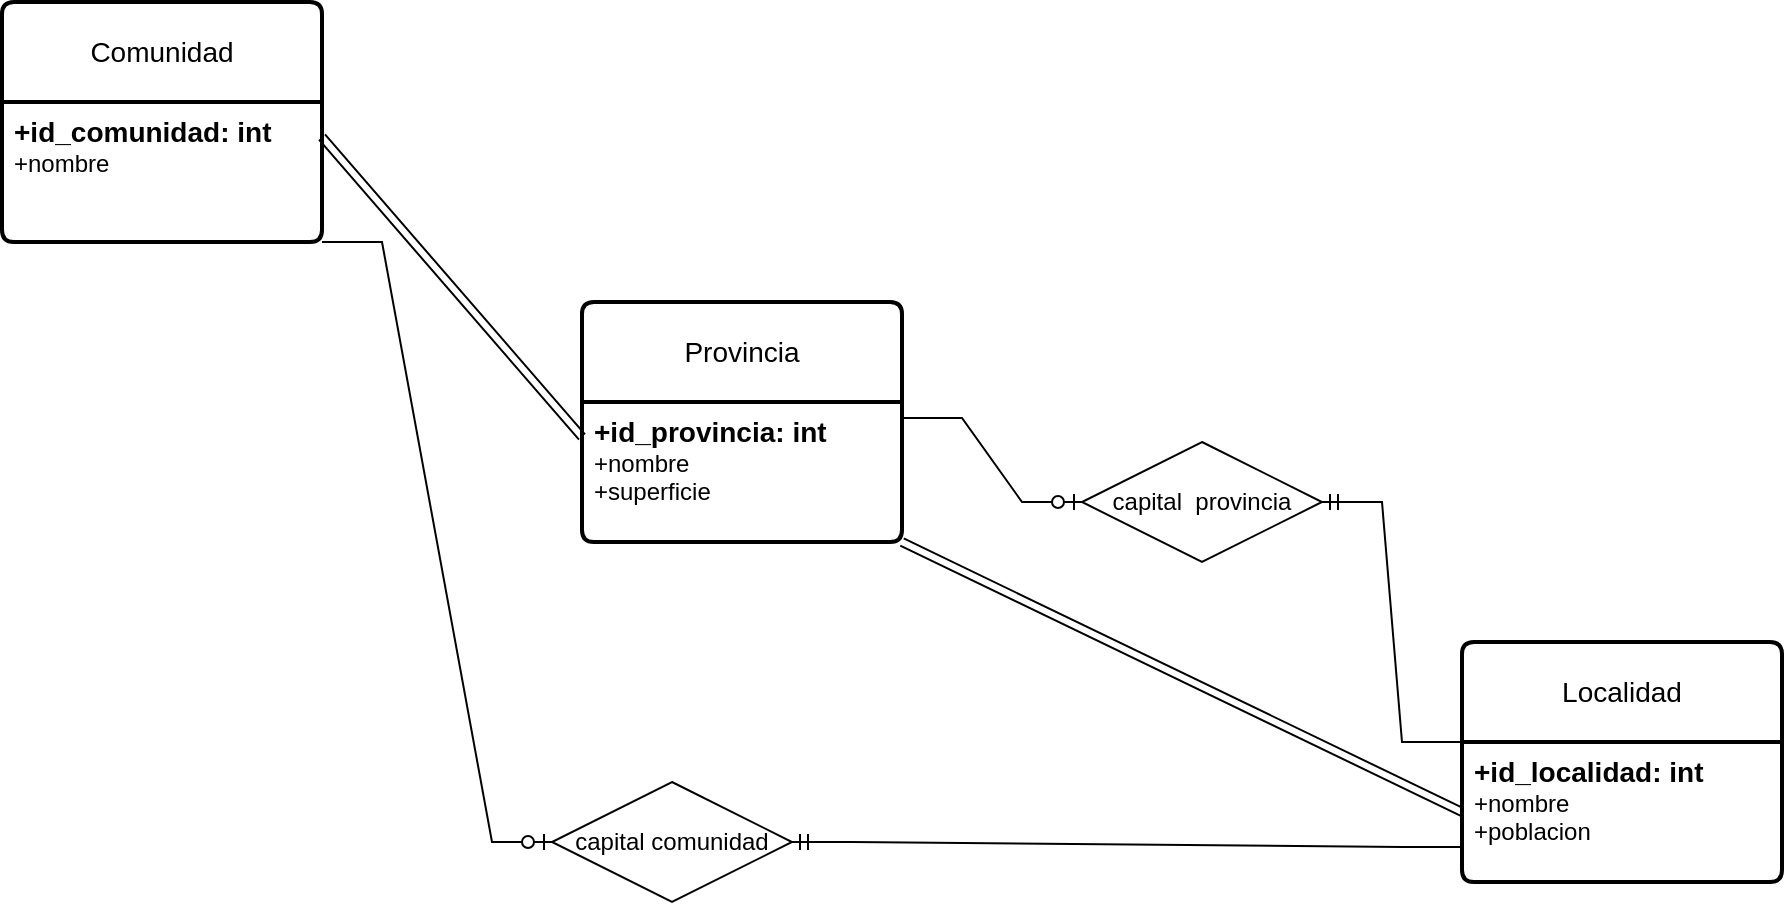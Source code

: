 <mxfile version="22.0.4" type="github">
  <diagram id="R2lEEEUBdFMjLlhIrx00" name="Page-1">
    <mxGraphModel dx="2020" dy="783" grid="1" gridSize="10" guides="1" tooltips="1" connect="1" arrows="1" fold="1" page="1" pageScale="1" pageWidth="850" pageHeight="1100" math="0" shadow="0" extFonts="Permanent Marker^https://fonts.googleapis.com/css?family=Permanent+Marker">
      <root>
        <mxCell id="0" />
        <mxCell id="1" parent="0" />
        <mxCell id="d7hhRoVu3XtH6k2qPUHQ-1" value="Localidad" style="swimlane;childLayout=stackLayout;horizontal=1;startSize=50;horizontalStack=0;rounded=1;fontSize=14;fontStyle=0;strokeWidth=2;resizeParent=0;resizeLast=1;shadow=0;dashed=0;align=center;arcSize=4;whiteSpace=wrap;html=1;" parent="1" vertex="1">
          <mxGeometry x="800" y="400" width="160" height="120" as="geometry" />
        </mxCell>
        <mxCell id="d7hhRoVu3XtH6k2qPUHQ-2" value="&lt;font style=&quot;font-size: 14px;&quot;&gt;&lt;b&gt;+id_localidad: int&lt;br&gt;&lt;/b&gt;&lt;/font&gt;+nombre&lt;br&gt;+poblacion" style="align=left;strokeColor=none;fillColor=none;spacingLeft=4;fontSize=12;verticalAlign=top;resizable=0;rotatable=0;part=1;html=1;" parent="d7hhRoVu3XtH6k2qPUHQ-1" vertex="1">
          <mxGeometry y="50" width="160" height="70" as="geometry" />
        </mxCell>
        <mxCell id="d7hhRoVu3XtH6k2qPUHQ-3" value="Provincia" style="swimlane;childLayout=stackLayout;horizontal=1;startSize=50;horizontalStack=0;rounded=1;fontSize=14;fontStyle=0;strokeWidth=2;resizeParent=0;resizeLast=1;shadow=0;dashed=0;align=center;arcSize=4;whiteSpace=wrap;html=1;" parent="1" vertex="1">
          <mxGeometry x="360" y="230" width="160" height="120" as="geometry" />
        </mxCell>
        <mxCell id="d7hhRoVu3XtH6k2qPUHQ-4" value="&lt;b&gt;&lt;font style=&quot;font-size: 14px;&quot;&gt;+id_provincia: int&lt;br&gt;&lt;/font&gt;&lt;/b&gt;+nombre&lt;br&gt;+superficie" style="align=left;strokeColor=none;fillColor=none;spacingLeft=4;fontSize=12;verticalAlign=top;resizable=0;rotatable=0;part=1;html=1;" parent="d7hhRoVu3XtH6k2qPUHQ-3" vertex="1">
          <mxGeometry y="50" width="160" height="70" as="geometry" />
        </mxCell>
        <mxCell id="d7hhRoVu3XtH6k2qPUHQ-5" value="Comunidad" style="swimlane;childLayout=stackLayout;horizontal=1;startSize=50;horizontalStack=0;rounded=1;fontSize=14;fontStyle=0;strokeWidth=2;resizeParent=0;resizeLast=1;shadow=0;dashed=0;align=center;arcSize=4;whiteSpace=wrap;html=1;" parent="1" vertex="1">
          <mxGeometry x="70" y="80" width="160" height="120" as="geometry" />
        </mxCell>
        <mxCell id="d7hhRoVu3XtH6k2qPUHQ-6" value="&lt;font style=&quot;font-size: 14px;&quot;&gt;&lt;b&gt;+id_comunidad: int&lt;/b&gt;&lt;/font&gt;&lt;br&gt;+nombre" style="align=left;strokeColor=none;fillColor=none;spacingLeft=4;fontSize=12;verticalAlign=top;resizable=0;rotatable=0;part=1;html=1;" parent="d7hhRoVu3XtH6k2qPUHQ-5" vertex="1">
          <mxGeometry y="50" width="160" height="70" as="geometry" />
        </mxCell>
        <mxCell id="ij8cqxqRArz29GPGPIsn-2" value="capital comunidad" style="shape=rhombus;perimeter=rhombusPerimeter;whiteSpace=wrap;html=1;align=center;" parent="1" vertex="1">
          <mxGeometry x="345" y="470" width="120" height="60" as="geometry" />
        </mxCell>
        <mxCell id="ij8cqxqRArz29GPGPIsn-5" value="capital&amp;nbsp; provincia" style="shape=rhombus;perimeter=rhombusPerimeter;whiteSpace=wrap;html=1;align=center;" parent="1" vertex="1">
          <mxGeometry x="610" y="300" width="120" height="60" as="geometry" />
        </mxCell>
        <mxCell id="CeydBxBqV19K2FaGcwSM-1" value="" style="edgeStyle=entityRelationEdgeStyle;fontSize=12;html=1;endArrow=ERzeroToOne;endFill=1;rounded=0;entryX=0;entryY=0.5;entryDx=0;entryDy=0;exitX=1;exitY=1;exitDx=0;exitDy=0;" edge="1" parent="1" source="d7hhRoVu3XtH6k2qPUHQ-6" target="ij8cqxqRArz29GPGPIsn-2">
          <mxGeometry width="100" height="100" relative="1" as="geometry">
            <mxPoint x="180" y="380" as="sourcePoint" />
            <mxPoint x="280" y="280" as="targetPoint" />
          </mxGeometry>
        </mxCell>
        <mxCell id="CeydBxBqV19K2FaGcwSM-3" value="" style="shape=link;html=1;rounded=0;exitX=1;exitY=0.25;exitDx=0;exitDy=0;entryX=0;entryY=0.25;entryDx=0;entryDy=0;" edge="1" parent="1" source="d7hhRoVu3XtH6k2qPUHQ-6" target="d7hhRoVu3XtH6k2qPUHQ-4">
          <mxGeometry width="100" relative="1" as="geometry">
            <mxPoint x="310" y="150" as="sourcePoint" />
            <mxPoint x="410" y="150" as="targetPoint" />
          </mxGeometry>
        </mxCell>
        <mxCell id="CeydBxBqV19K2FaGcwSM-4" value="" style="shape=link;html=1;rounded=0;exitX=1;exitY=1;exitDx=0;exitDy=0;entryX=0;entryY=0.5;entryDx=0;entryDy=0;" edge="1" parent="1" source="d7hhRoVu3XtH6k2qPUHQ-4" target="d7hhRoVu3XtH6k2qPUHQ-2">
          <mxGeometry width="100" relative="1" as="geometry">
            <mxPoint x="520" y="440" as="sourcePoint" />
            <mxPoint x="620" y="440" as="targetPoint" />
          </mxGeometry>
        </mxCell>
        <mxCell id="CeydBxBqV19K2FaGcwSM-5" value="" style="edgeStyle=entityRelationEdgeStyle;fontSize=12;html=1;endArrow=ERzeroToOne;endFill=1;rounded=0;entryX=0;entryY=0.5;entryDx=0;entryDy=0;exitX=1;exitY=0.114;exitDx=0;exitDy=0;exitPerimeter=0;" edge="1" parent="1" source="d7hhRoVu3XtH6k2qPUHQ-4" target="ij8cqxqRArz29GPGPIsn-5">
          <mxGeometry width="100" height="100" relative="1" as="geometry">
            <mxPoint x="240" y="210" as="sourcePoint" />
            <mxPoint x="355" y="510" as="targetPoint" />
          </mxGeometry>
        </mxCell>
        <mxCell id="CeydBxBqV19K2FaGcwSM-6" value="" style="edgeStyle=entityRelationEdgeStyle;fontSize=12;html=1;endArrow=ERmandOne;rounded=0;entryX=1;entryY=0.5;entryDx=0;entryDy=0;exitX=0;exitY=0.75;exitDx=0;exitDy=0;" edge="1" parent="1" source="d7hhRoVu3XtH6k2qPUHQ-2" target="ij8cqxqRArz29GPGPIsn-2">
          <mxGeometry width="100" height="100" relative="1" as="geometry">
            <mxPoint x="610" y="650" as="sourcePoint" />
            <mxPoint x="710" y="550" as="targetPoint" />
          </mxGeometry>
        </mxCell>
        <mxCell id="CeydBxBqV19K2FaGcwSM-7" value="" style="edgeStyle=entityRelationEdgeStyle;fontSize=12;html=1;endArrow=ERmandOne;rounded=0;entryX=1;entryY=0.5;entryDx=0;entryDy=0;exitX=0;exitY=0;exitDx=0;exitDy=0;" edge="1" parent="1" source="d7hhRoVu3XtH6k2qPUHQ-2" target="ij8cqxqRArz29GPGPIsn-5">
          <mxGeometry width="100" height="100" relative="1" as="geometry">
            <mxPoint x="995" y="573" as="sourcePoint" />
            <mxPoint x="660" y="570" as="targetPoint" />
          </mxGeometry>
        </mxCell>
      </root>
    </mxGraphModel>
  </diagram>
</mxfile>
